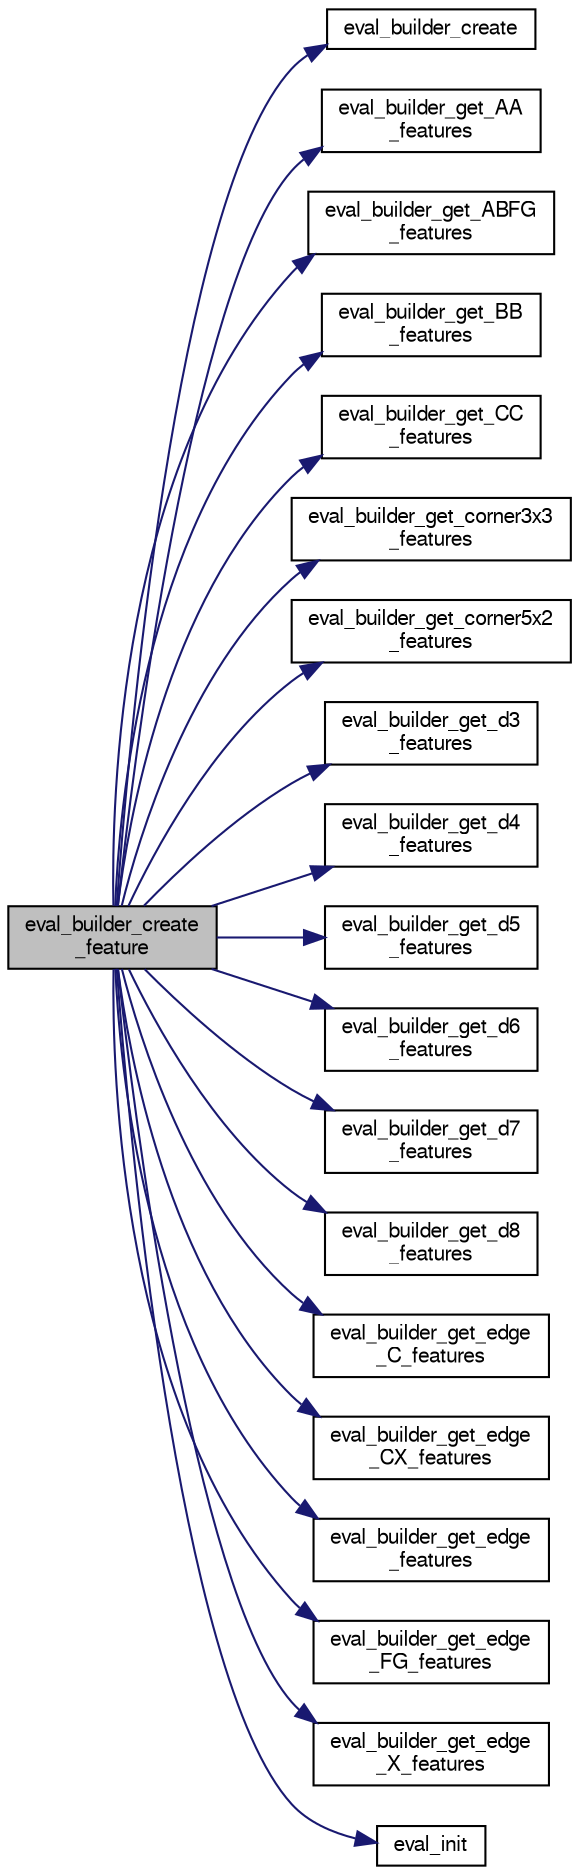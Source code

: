 digraph "eval_builder_create_feature"
{
 // LATEX_PDF_SIZE
  bgcolor="transparent";
  edge [fontname="FreeSans",fontsize="10",labelfontname="FreeSans",labelfontsize="10"];
  node [fontname="FreeSans",fontsize="10",shape=record];
  rankdir="LR";
  Node1 [label="eval_builder_create\l_feature",height=0.2,width=0.4,color="black", fillcolor="grey75", style="filled", fontcolor="black",tooltip=" "];
  Node1 -> Node2 [color="midnightblue",fontsize="10",style="solid",fontname="FreeSans"];
  Node2 [label="eval_builder_create",height=0.2,width=0.4,color="black",URL="$eval__builder_8c.html#a1bb33c74aa0f5012c29dd905a9d54cd7",tooltip=" "];
  Node1 -> Node3 [color="midnightblue",fontsize="10",style="solid",fontname="FreeSans"];
  Node3 [label="eval_builder_get_AA\l_features",height=0.2,width=0.4,color="black",URL="$eval__builder_8c.html#a27b474bae32575ac861133f8a3e3045f",tooltip=" "];
  Node1 -> Node4 [color="midnightblue",fontsize="10",style="solid",fontname="FreeSans"];
  Node4 [label="eval_builder_get_ABFG\l_features",height=0.2,width=0.4,color="black",URL="$eval__builder_8c.html#ae225209c478fd253019ae9329da067f5",tooltip=" "];
  Node1 -> Node5 [color="midnightblue",fontsize="10",style="solid",fontname="FreeSans"];
  Node5 [label="eval_builder_get_BB\l_features",height=0.2,width=0.4,color="black",URL="$eval__builder_8c.html#a245d53214b2d77a4239a60c643975f2b",tooltip=" "];
  Node1 -> Node6 [color="midnightblue",fontsize="10",style="solid",fontname="FreeSans"];
  Node6 [label="eval_builder_get_CC\l_features",height=0.2,width=0.4,color="black",URL="$eval__builder_8c.html#adfb1355b1bab9f41c927a99a7c5d6cf3",tooltip=" "];
  Node1 -> Node7 [color="midnightblue",fontsize="10",style="solid",fontname="FreeSans"];
  Node7 [label="eval_builder_get_corner3x3\l_features",height=0.2,width=0.4,color="black",URL="$eval__builder_8c.html#a6d0edadd268ed00e44cb28e6723c4d55",tooltip=" "];
  Node1 -> Node8 [color="midnightblue",fontsize="10",style="solid",fontname="FreeSans"];
  Node8 [label="eval_builder_get_corner5x2\l_features",height=0.2,width=0.4,color="black",URL="$eval__builder_8c.html#a1134f89ee3ce10b852a4045fa5d7e7a2",tooltip=" "];
  Node1 -> Node9 [color="midnightblue",fontsize="10",style="solid",fontname="FreeSans"];
  Node9 [label="eval_builder_get_d3\l_features",height=0.2,width=0.4,color="black",URL="$eval__builder_8c.html#a9b691f6d1ca2ab04fd73872b5d8b3cbf",tooltip=" "];
  Node1 -> Node10 [color="midnightblue",fontsize="10",style="solid",fontname="FreeSans"];
  Node10 [label="eval_builder_get_d4\l_features",height=0.2,width=0.4,color="black",URL="$eval__builder_8c.html#aea838d73110f12d784116141242d0bd0",tooltip=" "];
  Node1 -> Node11 [color="midnightblue",fontsize="10",style="solid",fontname="FreeSans"];
  Node11 [label="eval_builder_get_d5\l_features",height=0.2,width=0.4,color="black",URL="$eval__builder_8c.html#abd400b818de2e4ad89c473030afa7f6c",tooltip=" "];
  Node1 -> Node12 [color="midnightblue",fontsize="10",style="solid",fontname="FreeSans"];
  Node12 [label="eval_builder_get_d6\l_features",height=0.2,width=0.4,color="black",URL="$eval__builder_8c.html#a5dea7851198bb3342be74e52ea3f9cf3",tooltip=" "];
  Node1 -> Node13 [color="midnightblue",fontsize="10",style="solid",fontname="FreeSans"];
  Node13 [label="eval_builder_get_d7\l_features",height=0.2,width=0.4,color="black",URL="$eval__builder_8c.html#ab11f589c8d0aba64274fcc745632672e",tooltip=" "];
  Node1 -> Node14 [color="midnightblue",fontsize="10",style="solid",fontname="FreeSans"];
  Node14 [label="eval_builder_get_d8\l_features",height=0.2,width=0.4,color="black",URL="$eval__builder_8c.html#a7716f1442c9efec0db933d2a32ae0979",tooltip=" "];
  Node1 -> Node15 [color="midnightblue",fontsize="10",style="solid",fontname="FreeSans"];
  Node15 [label="eval_builder_get_edge\l_C_features",height=0.2,width=0.4,color="black",URL="$eval__builder_8c.html#a1e037b776c53c8943361c8dcfa0c38d8",tooltip=" "];
  Node1 -> Node16 [color="midnightblue",fontsize="10",style="solid",fontname="FreeSans"];
  Node16 [label="eval_builder_get_edge\l_CX_features",height=0.2,width=0.4,color="black",URL="$eval__builder_8c.html#ad9d860d49c84537ae19b8d9e98f35c9e",tooltip=" "];
  Node1 -> Node17 [color="midnightblue",fontsize="10",style="solid",fontname="FreeSans"];
  Node17 [label="eval_builder_get_edge\l_features",height=0.2,width=0.4,color="black",URL="$eval__builder_8c.html#a6e7afeee92df07235c211948563d6b83",tooltip=" "];
  Node1 -> Node18 [color="midnightblue",fontsize="10",style="solid",fontname="FreeSans"];
  Node18 [label="eval_builder_get_edge\l_FG_features",height=0.2,width=0.4,color="black",URL="$eval__builder_8c.html#afc6d38f56a6485749eb2bda9213ccdee",tooltip=" "];
  Node1 -> Node19 [color="midnightblue",fontsize="10",style="solid",fontname="FreeSans"];
  Node19 [label="eval_builder_get_edge\l_X_features",height=0.2,width=0.4,color="black",URL="$eval__builder_8c.html#a29b53249e099b3f05ca612f47b8c0286",tooltip=" "];
  Node1 -> Node20 [color="midnightblue",fontsize="10",style="solid",fontname="FreeSans"];
  Node20 [label="eval_init",height=0.2,width=0.4,color="black",URL="$eval_8c.html#a8eef3217a4129901069390c85e6ff12a",tooltip="Initialize a new evaluation function."];
}
